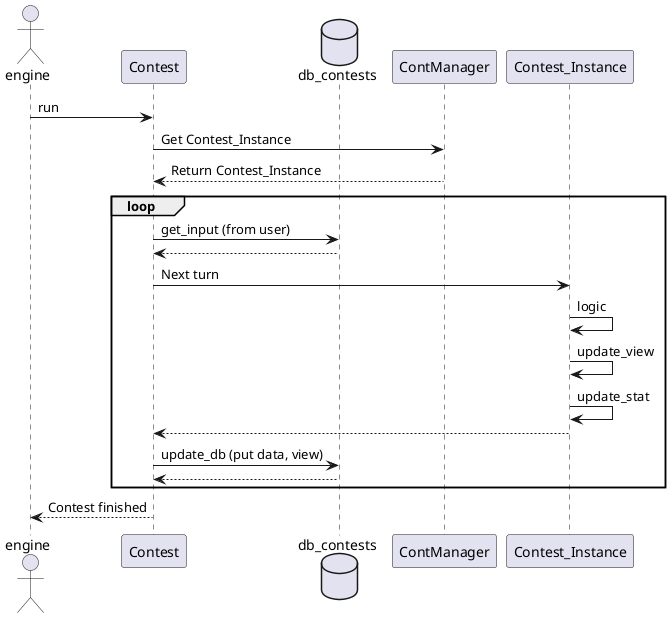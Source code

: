 @startuml engine
actor engine

engine -> Contest: run

database db_contests

Contest -> ContManager: Get Contest_Instance
Contest <-- ContManager: Return Contest_Instance

loop
  Contest -> db_contests: get_input (from user)
  Contest <-- db_contests

  Contest -> Contest_Instance: Next turn
    Contest_Instance -> Contest_Instance :logic
    Contest_Instance -> Contest_Instance :update_view
    Contest_Instance -> Contest_Instance :update_stat
  Contest <-- Contest_Instance:

  Contest -> db_contests: update_db (put data, view)
  Contest <-- db_contests
end

engine <-- Contest: Contest finished

@enduml